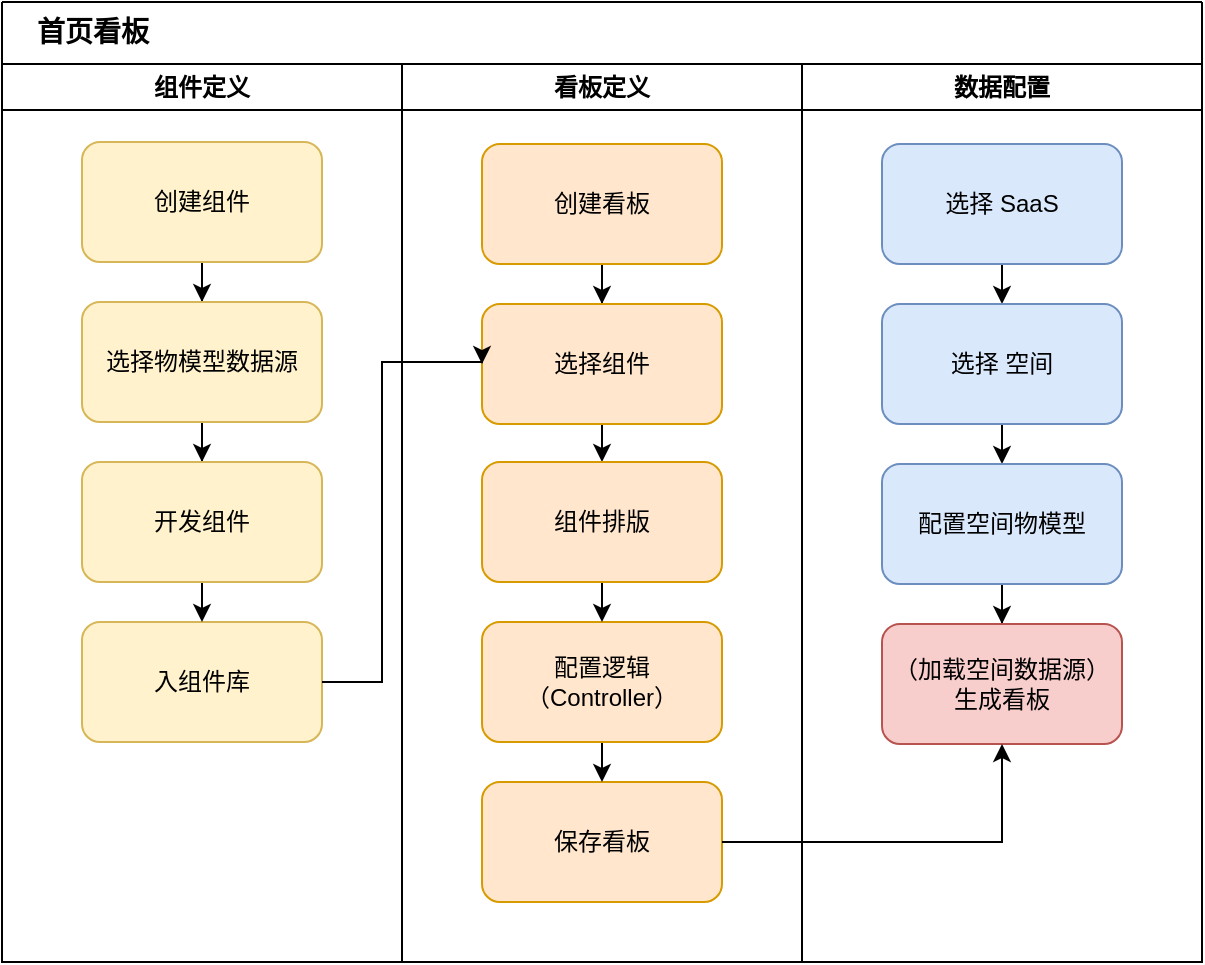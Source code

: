 <mxfile version="24.8.6" pages="2">
  <diagram name="首页看板" id="TvVp-uYA8dFQylWaAkoy">
    <mxGraphModel dx="1021" dy="595" grid="1" gridSize="10" guides="1" tooltips="1" connect="1" arrows="1" fold="1" page="1" pageScale="1" pageWidth="827" pageHeight="1169" math="0" shadow="0">
      <root>
        <mxCell id="0" />
        <mxCell id="1" parent="0" />
        <mxCell id="nkj0s5-rF8sheBsWoZKw-13" value="" style="swimlane;startSize=0;" vertex="1" parent="1">
          <mxGeometry x="80" y="50" width="600" height="480" as="geometry" />
        </mxCell>
        <mxCell id="nkj0s5-rF8sheBsWoZKw-14" value="看板定义" style="swimlane;whiteSpace=wrap;html=1;" vertex="1" parent="nkj0s5-rF8sheBsWoZKw-13">
          <mxGeometry x="200" y="31" width="200" height="449" as="geometry" />
        </mxCell>
        <mxCell id="nkj0s5-rF8sheBsWoZKw-30" value="" style="edgeStyle=orthogonalEdgeStyle;rounded=0;orthogonalLoop=1;jettySize=auto;html=1;" edge="1" parent="nkj0s5-rF8sheBsWoZKw-14" source="nkj0s5-rF8sheBsWoZKw-23" target="nkj0s5-rF8sheBsWoZKw-29">
          <mxGeometry relative="1" as="geometry" />
        </mxCell>
        <mxCell id="nkj0s5-rF8sheBsWoZKw-23" value="创建看板" style="rounded=1;whiteSpace=wrap;html=1;fillColor=#ffe6cc;strokeColor=#d79b00;" vertex="1" parent="nkj0s5-rF8sheBsWoZKw-14">
          <mxGeometry x="40" y="40" width="120" height="60" as="geometry" />
        </mxCell>
        <mxCell id="nkj0s5-rF8sheBsWoZKw-24" value="保存看板" style="rounded=1;whiteSpace=wrap;html=1;fillColor=#ffe6cc;strokeColor=#d79b00;" vertex="1" parent="nkj0s5-rF8sheBsWoZKw-14">
          <mxGeometry x="40" y="359" width="120" height="60" as="geometry" />
        </mxCell>
        <mxCell id="nkj0s5-rF8sheBsWoZKw-47" style="edgeStyle=orthogonalEdgeStyle;rounded=0;orthogonalLoop=1;jettySize=auto;html=1;exitX=0.5;exitY=1;exitDx=0;exitDy=0;entryX=0.5;entryY=0;entryDx=0;entryDy=0;" edge="1" parent="nkj0s5-rF8sheBsWoZKw-14" source="nkj0s5-rF8sheBsWoZKw-29" target="nkj0s5-rF8sheBsWoZKw-46">
          <mxGeometry relative="1" as="geometry" />
        </mxCell>
        <mxCell id="nkj0s5-rF8sheBsWoZKw-29" value="选择组件" style="rounded=1;whiteSpace=wrap;html=1;fillColor=#ffe6cc;strokeColor=#d79b00;" vertex="1" parent="nkj0s5-rF8sheBsWoZKw-14">
          <mxGeometry x="40" y="120" width="120" height="60" as="geometry" />
        </mxCell>
        <mxCell id="nkj0s5-rF8sheBsWoZKw-34" style="edgeStyle=orthogonalEdgeStyle;rounded=0;orthogonalLoop=1;jettySize=auto;html=1;exitX=0.5;exitY=1;exitDx=0;exitDy=0;entryX=0.5;entryY=0;entryDx=0;entryDy=0;" edge="1" parent="nkj0s5-rF8sheBsWoZKw-14" source="nkj0s5-rF8sheBsWoZKw-32" target="nkj0s5-rF8sheBsWoZKw-24">
          <mxGeometry relative="1" as="geometry" />
        </mxCell>
        <mxCell id="nkj0s5-rF8sheBsWoZKw-32" value="配置逻辑（Controller）" style="rounded=1;whiteSpace=wrap;html=1;fillColor=#ffe6cc;strokeColor=#d79b00;" vertex="1" parent="nkj0s5-rF8sheBsWoZKw-14">
          <mxGeometry x="40" y="279" width="120" height="60" as="geometry" />
        </mxCell>
        <mxCell id="nkj0s5-rF8sheBsWoZKw-48" style="edgeStyle=orthogonalEdgeStyle;rounded=0;orthogonalLoop=1;jettySize=auto;html=1;exitX=0.5;exitY=1;exitDx=0;exitDy=0;entryX=0.5;entryY=0;entryDx=0;entryDy=0;" edge="1" parent="nkj0s5-rF8sheBsWoZKw-14" source="nkj0s5-rF8sheBsWoZKw-46" target="nkj0s5-rF8sheBsWoZKw-32">
          <mxGeometry relative="1" as="geometry" />
        </mxCell>
        <mxCell id="nkj0s5-rF8sheBsWoZKw-46" value="组件排版" style="rounded=1;whiteSpace=wrap;html=1;fillColor=#ffe6cc;strokeColor=#d79b00;" vertex="1" parent="nkj0s5-rF8sheBsWoZKw-14">
          <mxGeometry x="40" y="199" width="120" height="60" as="geometry" />
        </mxCell>
        <mxCell id="nkj0s5-rF8sheBsWoZKw-15" value="数据配置" style="swimlane;whiteSpace=wrap;html=1;" vertex="1" parent="nkj0s5-rF8sheBsWoZKw-13">
          <mxGeometry x="400" y="31" width="200" height="449" as="geometry" />
        </mxCell>
        <mxCell id="nkj0s5-rF8sheBsWoZKw-8" style="edgeStyle=orthogonalEdgeStyle;rounded=0;orthogonalLoop=1;jettySize=auto;html=1;exitX=0.5;exitY=1;exitDx=0;exitDy=0;entryX=0.5;entryY=0;entryDx=0;entryDy=0;" edge="1" parent="nkj0s5-rF8sheBsWoZKw-15" source="nkj0s5-rF8sheBsWoZKw-1" target="nkj0s5-rF8sheBsWoZKw-2">
          <mxGeometry relative="1" as="geometry" />
        </mxCell>
        <mxCell id="nkj0s5-rF8sheBsWoZKw-1" value="选择 SaaS" style="rounded=1;whiteSpace=wrap;html=1;fillColor=#dae8fc;strokeColor=#6c8ebf;" vertex="1" parent="nkj0s5-rF8sheBsWoZKw-15">
          <mxGeometry x="40" y="40" width="120" height="60" as="geometry" />
        </mxCell>
        <mxCell id="nkj0s5-rF8sheBsWoZKw-9" style="edgeStyle=orthogonalEdgeStyle;rounded=0;orthogonalLoop=1;jettySize=auto;html=1;exitX=0.5;exitY=1;exitDx=0;exitDy=0;entryX=0.5;entryY=0;entryDx=0;entryDy=0;" edge="1" parent="nkj0s5-rF8sheBsWoZKw-15" source="nkj0s5-rF8sheBsWoZKw-2">
          <mxGeometry relative="1" as="geometry">
            <mxPoint x="100" y="200" as="targetPoint" />
          </mxGeometry>
        </mxCell>
        <mxCell id="nkj0s5-rF8sheBsWoZKw-2" value="选择 空间" style="rounded=1;whiteSpace=wrap;html=1;fillColor=#dae8fc;strokeColor=#6c8ebf;" vertex="1" parent="nkj0s5-rF8sheBsWoZKw-15">
          <mxGeometry x="40" y="120" width="120" height="60" as="geometry" />
        </mxCell>
        <mxCell id="nkj0s5-rF8sheBsWoZKw-26" value="" style="edgeStyle=orthogonalEdgeStyle;rounded=0;orthogonalLoop=1;jettySize=auto;html=1;" edge="1" parent="nkj0s5-rF8sheBsWoZKw-15" source="nkj0s5-rF8sheBsWoZKw-6" target="nkj0s5-rF8sheBsWoZKw-25">
          <mxGeometry relative="1" as="geometry" />
        </mxCell>
        <mxCell id="nkj0s5-rF8sheBsWoZKw-6" value="配置空间物模型" style="rounded=1;whiteSpace=wrap;html=1;fillColor=#dae8fc;strokeColor=#6c8ebf;" vertex="1" parent="nkj0s5-rF8sheBsWoZKw-15">
          <mxGeometry x="40" y="200" width="120" height="60" as="geometry" />
        </mxCell>
        <mxCell id="nkj0s5-rF8sheBsWoZKw-25" value="（加载空间数据源）&lt;div&gt;生成看板&lt;/div&gt;" style="rounded=1;whiteSpace=wrap;html=1;fillColor=#f8cecc;strokeColor=#b85450;" vertex="1" parent="nkj0s5-rF8sheBsWoZKw-15">
          <mxGeometry x="40" y="280" width="120" height="60" as="geometry" />
        </mxCell>
        <mxCell id="nkj0s5-rF8sheBsWoZKw-16" value="&lt;font style=&quot;font-size: 14px;&quot;&gt;&lt;b&gt;首页看板&lt;/b&gt;&lt;/font&gt;" style="text;html=1;align=center;verticalAlign=middle;resizable=0;points=[];autosize=1;strokeColor=none;fillColor=none;" vertex="1" parent="nkj0s5-rF8sheBsWoZKw-13">
          <mxGeometry x="5" width="80" height="30" as="geometry" />
        </mxCell>
        <mxCell id="nkj0s5-rF8sheBsWoZKw-49" style="edgeStyle=orthogonalEdgeStyle;rounded=0;orthogonalLoop=1;jettySize=auto;html=1;exitX=1;exitY=0.5;exitDx=0;exitDy=0;entryX=0.5;entryY=1;entryDx=0;entryDy=0;" edge="1" parent="nkj0s5-rF8sheBsWoZKw-13" source="nkj0s5-rF8sheBsWoZKw-24" target="nkj0s5-rF8sheBsWoZKw-25">
          <mxGeometry relative="1" as="geometry" />
        </mxCell>
        <mxCell id="nkj0s5-rF8sheBsWoZKw-22" value="组件定义" style="swimlane;whiteSpace=wrap;html=1;" vertex="1" parent="1">
          <mxGeometry x="80" y="81" width="200" height="449" as="geometry" />
        </mxCell>
        <mxCell id="nkj0s5-rF8sheBsWoZKw-38" value="" style="edgeStyle=orthogonalEdgeStyle;rounded=0;orthogonalLoop=1;jettySize=auto;html=1;" edge="1" parent="nkj0s5-rF8sheBsWoZKw-22" source="nkj0s5-rF8sheBsWoZKw-19" target="nkj0s5-rF8sheBsWoZKw-37">
          <mxGeometry relative="1" as="geometry" />
        </mxCell>
        <mxCell id="nkj0s5-rF8sheBsWoZKw-19" value="创建组件" style="rounded=1;whiteSpace=wrap;html=1;fillColor=#fff2cc;strokeColor=#d6b656;" vertex="1" parent="nkj0s5-rF8sheBsWoZKw-22">
          <mxGeometry x="40" y="39" width="120" height="60" as="geometry" />
        </mxCell>
        <mxCell id="nkj0s5-rF8sheBsWoZKw-18" value="入组件库" style="rounded=1;whiteSpace=wrap;html=1;fillColor=#fff2cc;strokeColor=#d6b656;" vertex="1" parent="nkj0s5-rF8sheBsWoZKw-22">
          <mxGeometry x="40" y="279" width="120" height="60" as="geometry" />
        </mxCell>
        <mxCell id="nkj0s5-rF8sheBsWoZKw-40" value="" style="edgeStyle=orthogonalEdgeStyle;rounded=0;orthogonalLoop=1;jettySize=auto;html=1;" edge="1" parent="nkj0s5-rF8sheBsWoZKw-22" source="nkj0s5-rF8sheBsWoZKw-37" target="nkj0s5-rF8sheBsWoZKw-39">
          <mxGeometry relative="1" as="geometry" />
        </mxCell>
        <mxCell id="nkj0s5-rF8sheBsWoZKw-37" value="选择物模型数据源" style="rounded=1;whiteSpace=wrap;html=1;fillColor=#fff2cc;strokeColor=#d6b656;" vertex="1" parent="nkj0s5-rF8sheBsWoZKw-22">
          <mxGeometry x="40" y="119" width="120" height="60" as="geometry" />
        </mxCell>
        <mxCell id="nkj0s5-rF8sheBsWoZKw-41" style="edgeStyle=orthogonalEdgeStyle;rounded=0;orthogonalLoop=1;jettySize=auto;html=1;exitX=0.5;exitY=1;exitDx=0;exitDy=0;entryX=0.5;entryY=0;entryDx=0;entryDy=0;" edge="1" parent="nkj0s5-rF8sheBsWoZKw-22" source="nkj0s5-rF8sheBsWoZKw-39" target="nkj0s5-rF8sheBsWoZKw-18">
          <mxGeometry relative="1" as="geometry" />
        </mxCell>
        <mxCell id="nkj0s5-rF8sheBsWoZKw-39" value="开发组件" style="rounded=1;whiteSpace=wrap;html=1;fillColor=#fff2cc;strokeColor=#d6b656;" vertex="1" parent="nkj0s5-rF8sheBsWoZKw-22">
          <mxGeometry x="40" y="199" width="120" height="60" as="geometry" />
        </mxCell>
        <mxCell id="nkj0s5-rF8sheBsWoZKw-35" style="edgeStyle=orthogonalEdgeStyle;rounded=0;orthogonalLoop=1;jettySize=auto;html=1;exitX=1;exitY=0.5;exitDx=0;exitDy=0;entryX=0;entryY=0.5;entryDx=0;entryDy=0;" edge="1" parent="1" source="nkj0s5-rF8sheBsWoZKw-18" target="nkj0s5-rF8sheBsWoZKw-29">
          <mxGeometry relative="1" as="geometry">
            <Array as="points">
              <mxPoint x="270" y="390" />
              <mxPoint x="270" y="230" />
            </Array>
          </mxGeometry>
        </mxCell>
      </root>
    </mxGraphModel>
  </diagram>
  <diagram id="Iv0MUOeTcrIq3Jn6A0Oq" name="告警中心">
    <mxGraphModel dx="1026" dy="599" grid="1" gridSize="10" guides="1" tooltips="1" connect="1" arrows="1" fold="1" page="1" pageScale="1" pageWidth="827" pageHeight="1169" math="0" shadow="0">
      <root>
        <mxCell id="0" />
        <mxCell id="1" parent="0" />
        <mxCell id="7AtRQJy7fo-EgsMQ29CC-10" style="edgeStyle=orthogonalEdgeStyle;rounded=0;orthogonalLoop=1;jettySize=auto;html=1;exitX=1;exitY=0.5;exitDx=0;exitDy=0;entryX=0;entryY=0.5;entryDx=0;entryDy=0;" parent="1" source="7AtRQJy7fo-EgsMQ29CC-3" target="7AtRQJy7fo-EgsMQ29CC-6" edge="1">
          <mxGeometry relative="1" as="geometry" />
        </mxCell>
        <mxCell id="7AtRQJy7fo-EgsMQ29CC-3" value="设备上报" style="rounded=1;whiteSpace=wrap;html=1;" parent="1" vertex="1">
          <mxGeometry x="20" y="38" width="120" height="60" as="geometry" />
        </mxCell>
        <mxCell id="7AtRQJy7fo-EgsMQ29CC-15" style="edgeStyle=orthogonalEdgeStyle;rounded=0;orthogonalLoop=1;jettySize=auto;html=1;exitX=1;exitY=0.5;exitDx=0;exitDy=0;entryX=0;entryY=0.298;entryDx=0;entryDy=0;entryPerimeter=0;" parent="1" source="7AtRQJy7fo-EgsMQ29CC-6" target="7AtRQJy7fo-EgsMQ29CC-14" edge="1">
          <mxGeometry relative="1" as="geometry" />
        </mxCell>
        <mxCell id="7AtRQJy7fo-EgsMQ29CC-6" value="规则引擎" style="rounded=1;whiteSpace=wrap;html=1;" parent="1" vertex="1">
          <mxGeometry x="180" y="128" width="120" height="60" as="geometry" />
        </mxCell>
        <mxCell id="7AtRQJy7fo-EgsMQ29CC-20" style="edgeStyle=orthogonalEdgeStyle;rounded=0;orthogonalLoop=1;jettySize=auto;html=1;exitX=1;exitY=0.5;exitDx=0;exitDy=0;entryX=0;entryY=0.5;entryDx=0;entryDy=0;" parent="1" source="7AtRQJy7fo-EgsMQ29CC-12" target="7AtRQJy7fo-EgsMQ29CC-6" edge="1">
          <mxGeometry relative="1" as="geometry" />
        </mxCell>
        <mxCell id="7AtRQJy7fo-EgsMQ29CC-12" value="平台上报" style="rounded=1;whiteSpace=wrap;html=1;" parent="1" vertex="1">
          <mxGeometry x="20" y="231" width="120" height="60" as="geometry" />
        </mxCell>
        <mxCell id="7AtRQJy7fo-EgsMQ29CC-22" style="edgeStyle=orthogonalEdgeStyle;rounded=0;orthogonalLoop=1;jettySize=auto;html=1;exitX=1;exitY=0.5;exitDx=0;exitDy=0;entryX=0;entryY=0.5;entryDx=0;entryDy=0;" parent="1" source="7AtRQJy7fo-EgsMQ29CC-14" target="7AtRQJy7fo-EgsMQ29CC-21" edge="1">
          <mxGeometry relative="1" as="geometry" />
        </mxCell>
        <mxCell id="7AtRQJy7fo-EgsMQ29CC-14" value="告警中心" style="rounded=0;whiteSpace=wrap;html=1;" parent="1" vertex="1">
          <mxGeometry x="354" y="30" width="106" height="430" as="geometry" />
        </mxCell>
        <mxCell id="7AtRQJy7fo-EgsMQ29CC-16" style="edgeStyle=orthogonalEdgeStyle;rounded=0;orthogonalLoop=1;jettySize=auto;html=1;exitX=1;exitY=0.5;exitDx=0;exitDy=0;" parent="1" source="7AtRQJy7fo-EgsMQ29CC-3" edge="1">
          <mxGeometry relative="1" as="geometry">
            <mxPoint x="350" y="68" as="targetPoint" />
          </mxGeometry>
        </mxCell>
        <mxCell id="7AtRQJy7fo-EgsMQ29CC-17" style="edgeStyle=orthogonalEdgeStyle;rounded=0;orthogonalLoop=1;jettySize=auto;html=1;exitX=1;exitY=0.5;exitDx=0;exitDy=0;" parent="1" source="7AtRQJy7fo-EgsMQ29CC-12" edge="1">
          <mxGeometry relative="1" as="geometry">
            <mxPoint x="350" y="260" as="targetPoint" />
          </mxGeometry>
        </mxCell>
        <mxCell id="7AtRQJy7fo-EgsMQ29CC-18" value="平台运维" style="rounded=1;whiteSpace=wrap;html=1;" parent="1" vertex="1">
          <mxGeometry x="20" y="370" width="120" height="60" as="geometry" />
        </mxCell>
        <mxCell id="7AtRQJy7fo-EgsMQ29CC-19" style="edgeStyle=orthogonalEdgeStyle;rounded=0;orthogonalLoop=1;jettySize=auto;html=1;exitX=1;exitY=0.5;exitDx=0;exitDy=0;" parent="1" source="7AtRQJy7fo-EgsMQ29CC-18" edge="1">
          <mxGeometry relative="1" as="geometry">
            <mxPoint x="350" y="400" as="targetPoint" />
          </mxGeometry>
        </mxCell>
        <mxCell id="7AtRQJy7fo-EgsMQ29CC-21" value="告警看板" style="rounded=1;whiteSpace=wrap;html=1;" parent="1" vertex="1">
          <mxGeometry x="540" y="215" width="120" height="60" as="geometry" />
        </mxCell>
      </root>
    </mxGraphModel>
  </diagram>
</mxfile>
